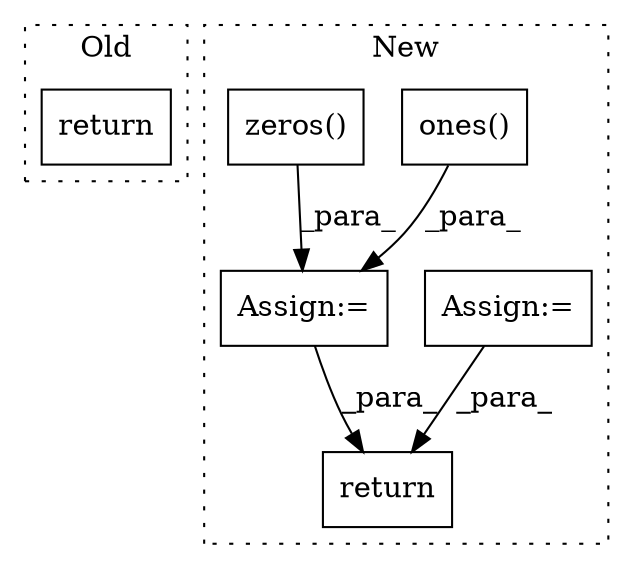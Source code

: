 digraph G {
subgraph cluster0 {
1 [label="return" a="93" s="4965" l="7" shape="box"];
label = "Old";
style="dotted";
}
subgraph cluster1 {
2 [label="ones()" a="75" s="4996,5023" l="11,1" shape="box"];
3 [label="Assign:=" a="68" s="4969" l="3" shape="box"];
4 [label="return" a="93" s="5325" l="7" shape="box"];
5 [label="Assign:=" a="68" s="5174" l="3" shape="box"];
6 [label="zeros()" a="75" s="5053,5081" l="12,1" shape="box"];
label = "New";
style="dotted";
}
2 -> 3 [label="_para_"];
3 -> 4 [label="_para_"];
5 -> 4 [label="_para_"];
6 -> 3 [label="_para_"];
}